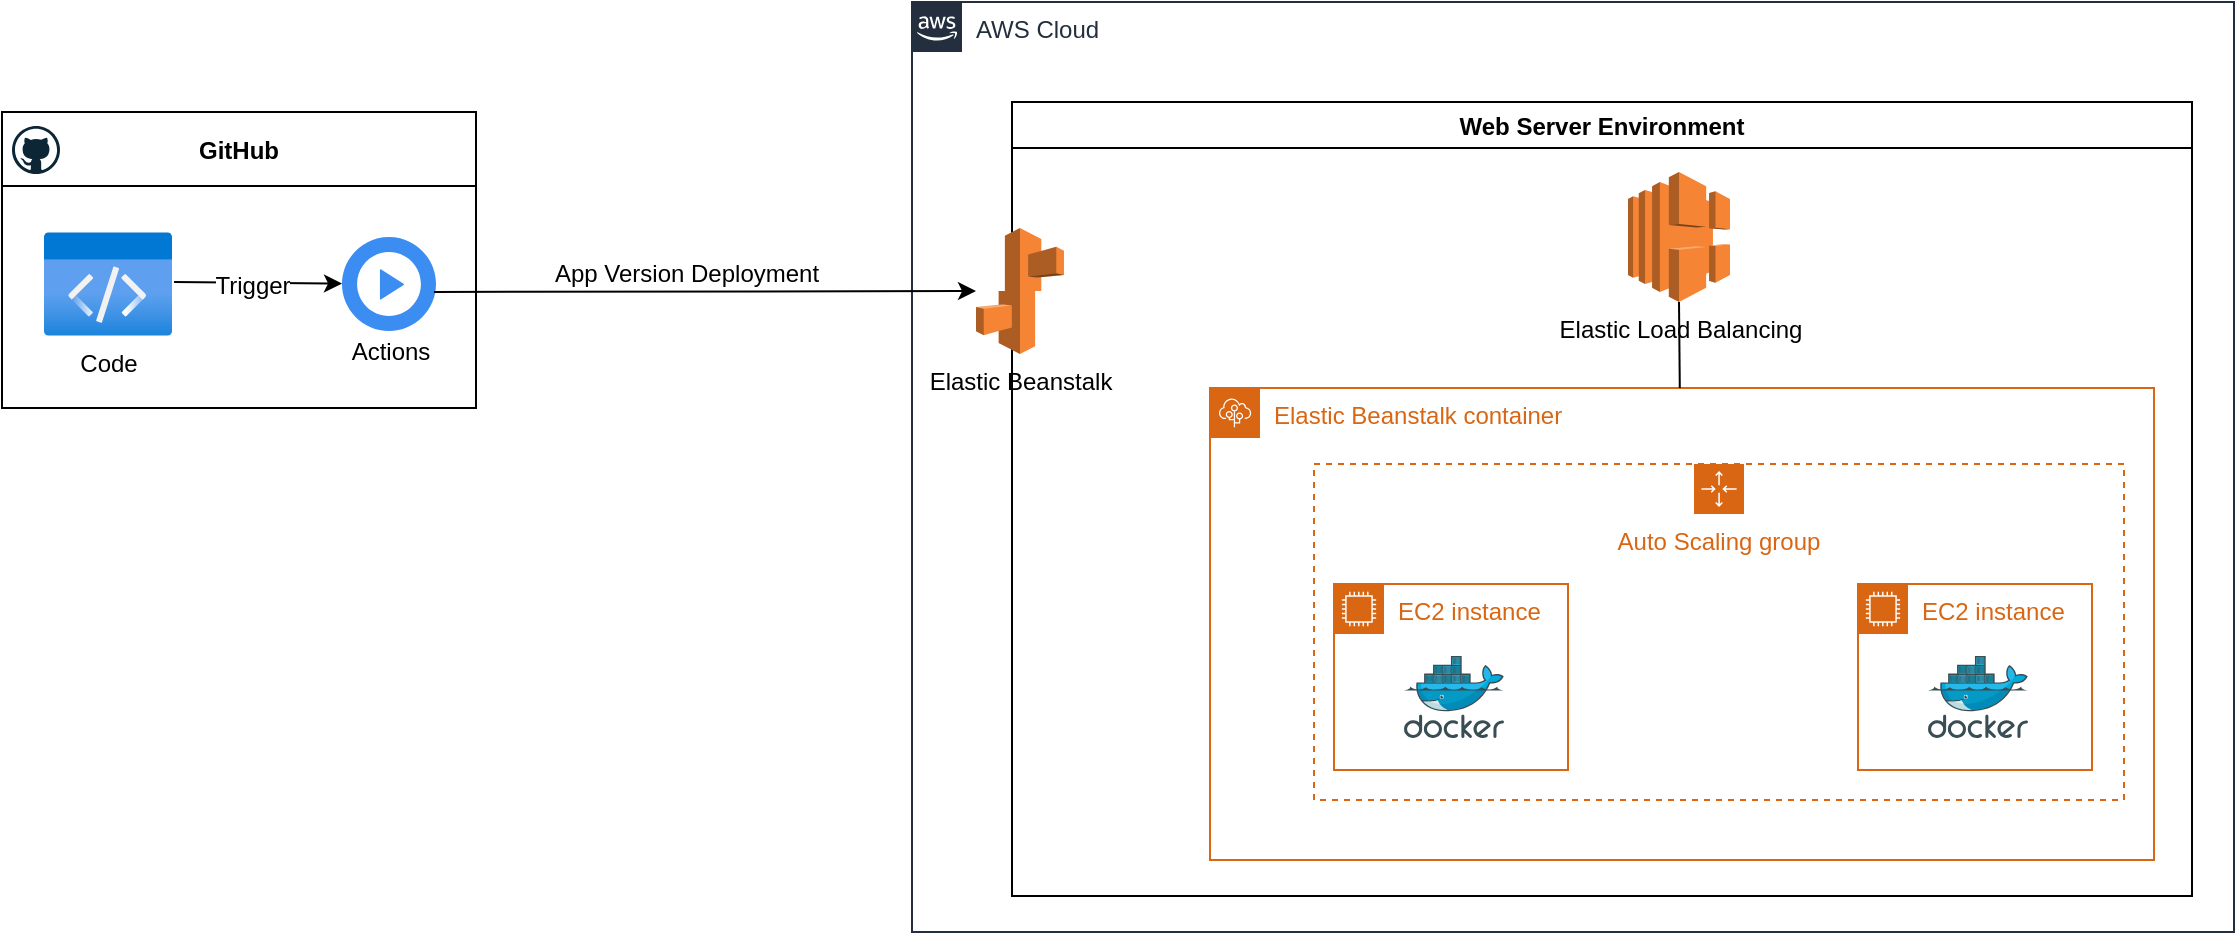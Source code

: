 <mxfile version="16.6.1" type="device"><diagram id="Ht1M8jgEwFfnCIfOTk4-" name="deployment"><mxGraphModel dx="1002" dy="679" grid="0" gridSize="10" guides="1" tooltips="1" connect="1" arrows="1" fold="1" page="1" pageScale="1" pageWidth="1169" pageHeight="827" math="0" shadow="0"><root><mxCell id="0"/><mxCell id="1" parent="0"/><mxCell id="UEzPUAAOIrF-is8g5C7q-205" value="AWS Cloud" style="points=[[0,0],[0.25,0],[0.5,0],[0.75,0],[1,0],[1,0.25],[1,0.5],[1,0.75],[1,1],[0.75,1],[0.5,1],[0.25,1],[0,1],[0,0.75],[0,0.5],[0,0.25]];outlineConnect=0;gradientColor=none;html=1;whiteSpace=wrap;fontSize=12;fontStyle=0;shape=mxgraph.aws4.group;grIcon=mxgraph.aws4.group_aws_cloud_alt;strokeColor=#232F3E;fillColor=none;verticalAlign=top;align=left;spacingLeft=30;fontColor=#232F3E;dashed=0;labelBackgroundColor=#ffffff;container=1;pointerEvents=0;collapsible=0;recursiveResize=0;" parent="1" vertex="1"><mxGeometry x="484" y="48" width="661" height="465" as="geometry"/></mxCell><mxCell id="5A53cw7A5Svl3b7uUTtg-14" value="Web Server Environment" style="swimlane;fontSize=12;" vertex="1" parent="UEzPUAAOIrF-is8g5C7q-205"><mxGeometry x="50" y="50" width="590" height="397" as="geometry"/></mxCell><mxCell id="5A53cw7A5Svl3b7uUTtg-11" value="Elastic Load Balancing" style="outlineConnect=0;dashed=0;verticalLabelPosition=bottom;verticalAlign=top;align=center;html=1;shape=mxgraph.aws3.elastic_load_balancing;fillColor=#F58534;gradientColor=none;fontSize=12;" vertex="1" parent="5A53cw7A5Svl3b7uUTtg-14"><mxGeometry x="308" y="35" width="51" height="65" as="geometry"/></mxCell><mxCell id="5A53cw7A5Svl3b7uUTtg-13" value="Elastic Beanstalk container" style="points=[[0,0],[0.25,0],[0.5,0],[0.75,0],[1,0],[1,0.25],[1,0.5],[1,0.75],[1,1],[0.75,1],[0.5,1],[0.25,1],[0,1],[0,0.75],[0,0.5],[0,0.25]];outlineConnect=0;gradientColor=none;html=1;whiteSpace=wrap;fontSize=12;fontStyle=0;container=1;pointerEvents=0;collapsible=0;recursiveResize=0;shape=mxgraph.aws4.group;grIcon=mxgraph.aws4.group_elastic_beanstalk;strokeColor=#D86613;fillColor=none;verticalAlign=top;align=left;spacingLeft=30;fontColor=#D86613;dashed=0;" vertex="1" parent="5A53cw7A5Svl3b7uUTtg-14"><mxGeometry x="99" y="143" width="472" height="236" as="geometry"/></mxCell><mxCell id="5A53cw7A5Svl3b7uUTtg-16" value="Auto Scaling group" style="points=[[0,0],[0.25,0],[0.5,0],[0.75,0],[1,0],[1,0.25],[1,0.5],[1,0.75],[1,1],[0.75,1],[0.5,1],[0.25,1],[0,1],[0,0.75],[0,0.5],[0,0.25]];outlineConnect=0;gradientColor=none;html=1;whiteSpace=wrap;fontSize=12;fontStyle=0;container=1;pointerEvents=0;collapsible=0;recursiveResize=0;shape=mxgraph.aws4.groupCenter;grIcon=mxgraph.aws4.group_auto_scaling_group;grStroke=1;strokeColor=#D86613;fillColor=none;verticalAlign=top;align=center;fontColor=#D86613;dashed=1;spacingTop=25;" vertex="1" parent="5A53cw7A5Svl3b7uUTtg-13"><mxGeometry x="52" y="38" width="405" height="168" as="geometry"/></mxCell><mxCell id="5A53cw7A5Svl3b7uUTtg-17" value="EC2 instance&amp;nbsp;" style="points=[[0,0],[0.25,0],[0.5,0],[0.75,0],[1,0],[1,0.25],[1,0.5],[1,0.75],[1,1],[0.75,1],[0.5,1],[0.25,1],[0,1],[0,0.75],[0,0.5],[0,0.25]];outlineConnect=0;gradientColor=none;html=1;whiteSpace=wrap;fontSize=12;fontStyle=0;container=1;pointerEvents=0;collapsible=0;recursiveResize=0;shape=mxgraph.aws4.group;grIcon=mxgraph.aws4.group_ec2_instance_contents;strokeColor=#D86613;fillColor=none;verticalAlign=top;align=left;spacingLeft=30;fontColor=#D86613;dashed=0;" vertex="1" parent="5A53cw7A5Svl3b7uUTtg-16"><mxGeometry x="10" y="60" width="117" height="93" as="geometry"/></mxCell><mxCell id="5A53cw7A5Svl3b7uUTtg-18" value="" style="sketch=0;aspect=fixed;html=1;points=[];align=center;image;fontSize=12;image=img/lib/mscae/Docker.svg;" vertex="1" parent="5A53cw7A5Svl3b7uUTtg-17"><mxGeometry x="35" y="36" width="50" height="41" as="geometry"/></mxCell><mxCell id="5A53cw7A5Svl3b7uUTtg-21" value="EC2 instance&amp;nbsp;" style="points=[[0,0],[0.25,0],[0.5,0],[0.75,0],[1,0],[1,0.25],[1,0.5],[1,0.75],[1,1],[0.75,1],[0.5,1],[0.25,1],[0,1],[0,0.75],[0,0.5],[0,0.25]];outlineConnect=0;gradientColor=none;html=1;whiteSpace=wrap;fontSize=12;fontStyle=0;container=1;pointerEvents=0;collapsible=0;recursiveResize=0;shape=mxgraph.aws4.group;grIcon=mxgraph.aws4.group_ec2_instance_contents;strokeColor=#D86613;fillColor=none;verticalAlign=top;align=left;spacingLeft=30;fontColor=#D86613;dashed=0;" vertex="1" parent="5A53cw7A5Svl3b7uUTtg-16"><mxGeometry x="272" y="60" width="117" height="93" as="geometry"/></mxCell><mxCell id="5A53cw7A5Svl3b7uUTtg-22" value="" style="sketch=0;aspect=fixed;html=1;points=[];align=center;image;fontSize=12;image=img/lib/mscae/Docker.svg;" vertex="1" parent="5A53cw7A5Svl3b7uUTtg-21"><mxGeometry x="35" y="36" width="50" height="41" as="geometry"/></mxCell><mxCell id="5A53cw7A5Svl3b7uUTtg-24" value="" style="endArrow=none;html=1;rounded=0;fontSize=12;entryX=0.5;entryY=1;entryDx=0;entryDy=0;entryPerimeter=0;" edge="1" parent="5A53cw7A5Svl3b7uUTtg-14" source="5A53cw7A5Svl3b7uUTtg-13" target="5A53cw7A5Svl3b7uUTtg-11"><mxGeometry width="50" height="50" relative="1" as="geometry"><mxPoint x="143" y="201" as="sourcePoint"/><mxPoint x="193" y="151" as="targetPoint"/></mxGeometry></mxCell><mxCell id="5A53cw7A5Svl3b7uUTtg-12" value="Elastic Beanstalk" style="outlineConnect=0;dashed=0;verticalLabelPosition=bottom;verticalAlign=top;align=center;html=1;shape=mxgraph.aws3.elastic_beanstalk;fillColor=#F58534;gradientColor=none;fontSize=12;" vertex="1" parent="UEzPUAAOIrF-is8g5C7q-205"><mxGeometry x="32" y="113" width="44" height="63" as="geometry"/></mxCell><mxCell id="5A53cw7A5Svl3b7uUTtg-1" value="GitHub" style="swimlane;startSize=37;" vertex="1" parent="1"><mxGeometry x="29" y="103" width="237" height="148" as="geometry"/></mxCell><mxCell id="5A53cw7A5Svl3b7uUTtg-3" value="" style="dashed=0;outlineConnect=0;html=1;align=center;labelPosition=center;verticalLabelPosition=bottom;verticalAlign=top;shape=mxgraph.weblogos.github" vertex="1" parent="5A53cw7A5Svl3b7uUTtg-1"><mxGeometry x="5" y="7" width="24" height="24" as="geometry"/></mxCell><mxCell id="5A53cw7A5Svl3b7uUTtg-5" value="Code" style="aspect=fixed;html=1;points=[];align=center;image;fontSize=12;image=img/lib/azure2/general/Code.svg;" vertex="1" parent="5A53cw7A5Svl3b7uUTtg-1"><mxGeometry x="21" y="60" width="64" height="52" as="geometry"/></mxCell><mxCell id="5A53cw7A5Svl3b7uUTtg-6" value="&lt;br&gt;&lt;br&gt;&lt;br&gt;Actions" style="sketch=0;html=1;aspect=fixed;strokeColor=none;shadow=0;align=center;verticalAlign=top;fillColor=#3B8DF1;shape=mxgraph.gcp2.play_start" vertex="1" parent="5A53cw7A5Svl3b7uUTtg-1"><mxGeometry x="170" y="62.5" width="47" height="47" as="geometry"/></mxCell><mxCell id="5A53cw7A5Svl3b7uUTtg-9" value="" style="endArrow=classic;html=1;rounded=0;fontSize=12;exitX=1.016;exitY=0.481;exitDx=0;exitDy=0;exitPerimeter=0;" edge="1" parent="5A53cw7A5Svl3b7uUTtg-1" source="5A53cw7A5Svl3b7uUTtg-5" target="5A53cw7A5Svl3b7uUTtg-6"><mxGeometry width="50" height="50" relative="1" as="geometry"><mxPoint x="137" y="287" as="sourcePoint"/><mxPoint x="187" y="237" as="targetPoint"/></mxGeometry></mxCell><mxCell id="5A53cw7A5Svl3b7uUTtg-10" value="Trigger" style="edgeLabel;html=1;align=center;verticalAlign=middle;resizable=0;points=[];fontSize=12;" vertex="1" connectable="0" parent="5A53cw7A5Svl3b7uUTtg-9"><mxGeometry x="0.194" relative="1" as="geometry"><mxPoint x="-11" y="1" as="offset"/></mxGeometry></mxCell><mxCell id="5A53cw7A5Svl3b7uUTtg-25" style="edgeStyle=orthogonalEdgeStyle;rounded=0;orthogonalLoop=1;jettySize=auto;html=1;exitX=0.5;exitY=1;exitDx=0;exitDy=0;fontSize=12;" edge="1" parent="1" source="UEzPUAAOIrF-is8g5C7q-205" target="UEzPUAAOIrF-is8g5C7q-205"><mxGeometry relative="1" as="geometry"/></mxCell><mxCell id="5A53cw7A5Svl3b7uUTtg-26" value="" style="endArrow=classic;html=1;rounded=0;fontSize=12;exitX=0.979;exitY=0.585;exitDx=0;exitDy=0;exitPerimeter=0;" edge="1" parent="1" source="5A53cw7A5Svl3b7uUTtg-6" target="5A53cw7A5Svl3b7uUTtg-12"><mxGeometry width="50" height="50" relative="1" as="geometry"><mxPoint x="245" y="446" as="sourcePoint"/><mxPoint x="295" y="396" as="targetPoint"/><Array as="points"/></mxGeometry></mxCell><mxCell id="5A53cw7A5Svl3b7uUTtg-27" value="App Version Deployment" style="edgeLabel;html=1;align=center;verticalAlign=middle;resizable=0;points=[];fontSize=12;" vertex="1" connectable="0" parent="5A53cw7A5Svl3b7uUTtg-26"><mxGeometry x="0.215" y="1" relative="1" as="geometry"><mxPoint x="-39" y="-8" as="offset"/></mxGeometry></mxCell></root></mxGraphModel></diagram></mxfile>